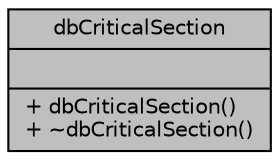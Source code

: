 digraph "dbCriticalSection"
{
 // INTERACTIVE_SVG=YES
 // LATEX_PDF_SIZE
  edge [fontname="Helvetica",fontsize="10",labelfontname="Helvetica",labelfontsize="10"];
  node [fontname="Helvetica",fontsize="10",shape=record];
  Node1 [label="{dbCriticalSection\n||+ dbCriticalSection()\l+ ~dbCriticalSection()\l}",height=0.2,width=0.4,color="black", fillcolor="grey75", style="filled", fontcolor="black",tooltip=" "];
}
